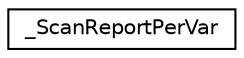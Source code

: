 digraph "Graphical Class Hierarchy"
{
  edge [fontname="Helvetica",fontsize="10",labelfontname="Helvetica",labelfontsize="10"];
  node [fontname="Helvetica",fontsize="10",shape=record];
  rankdir="LR";
  Node1 [label="_ScanReportPerVar",height=0.2,width=0.4,color="black", fillcolor="white", style="filled",URL="$struct___scan_report_per_var.html"];
}
